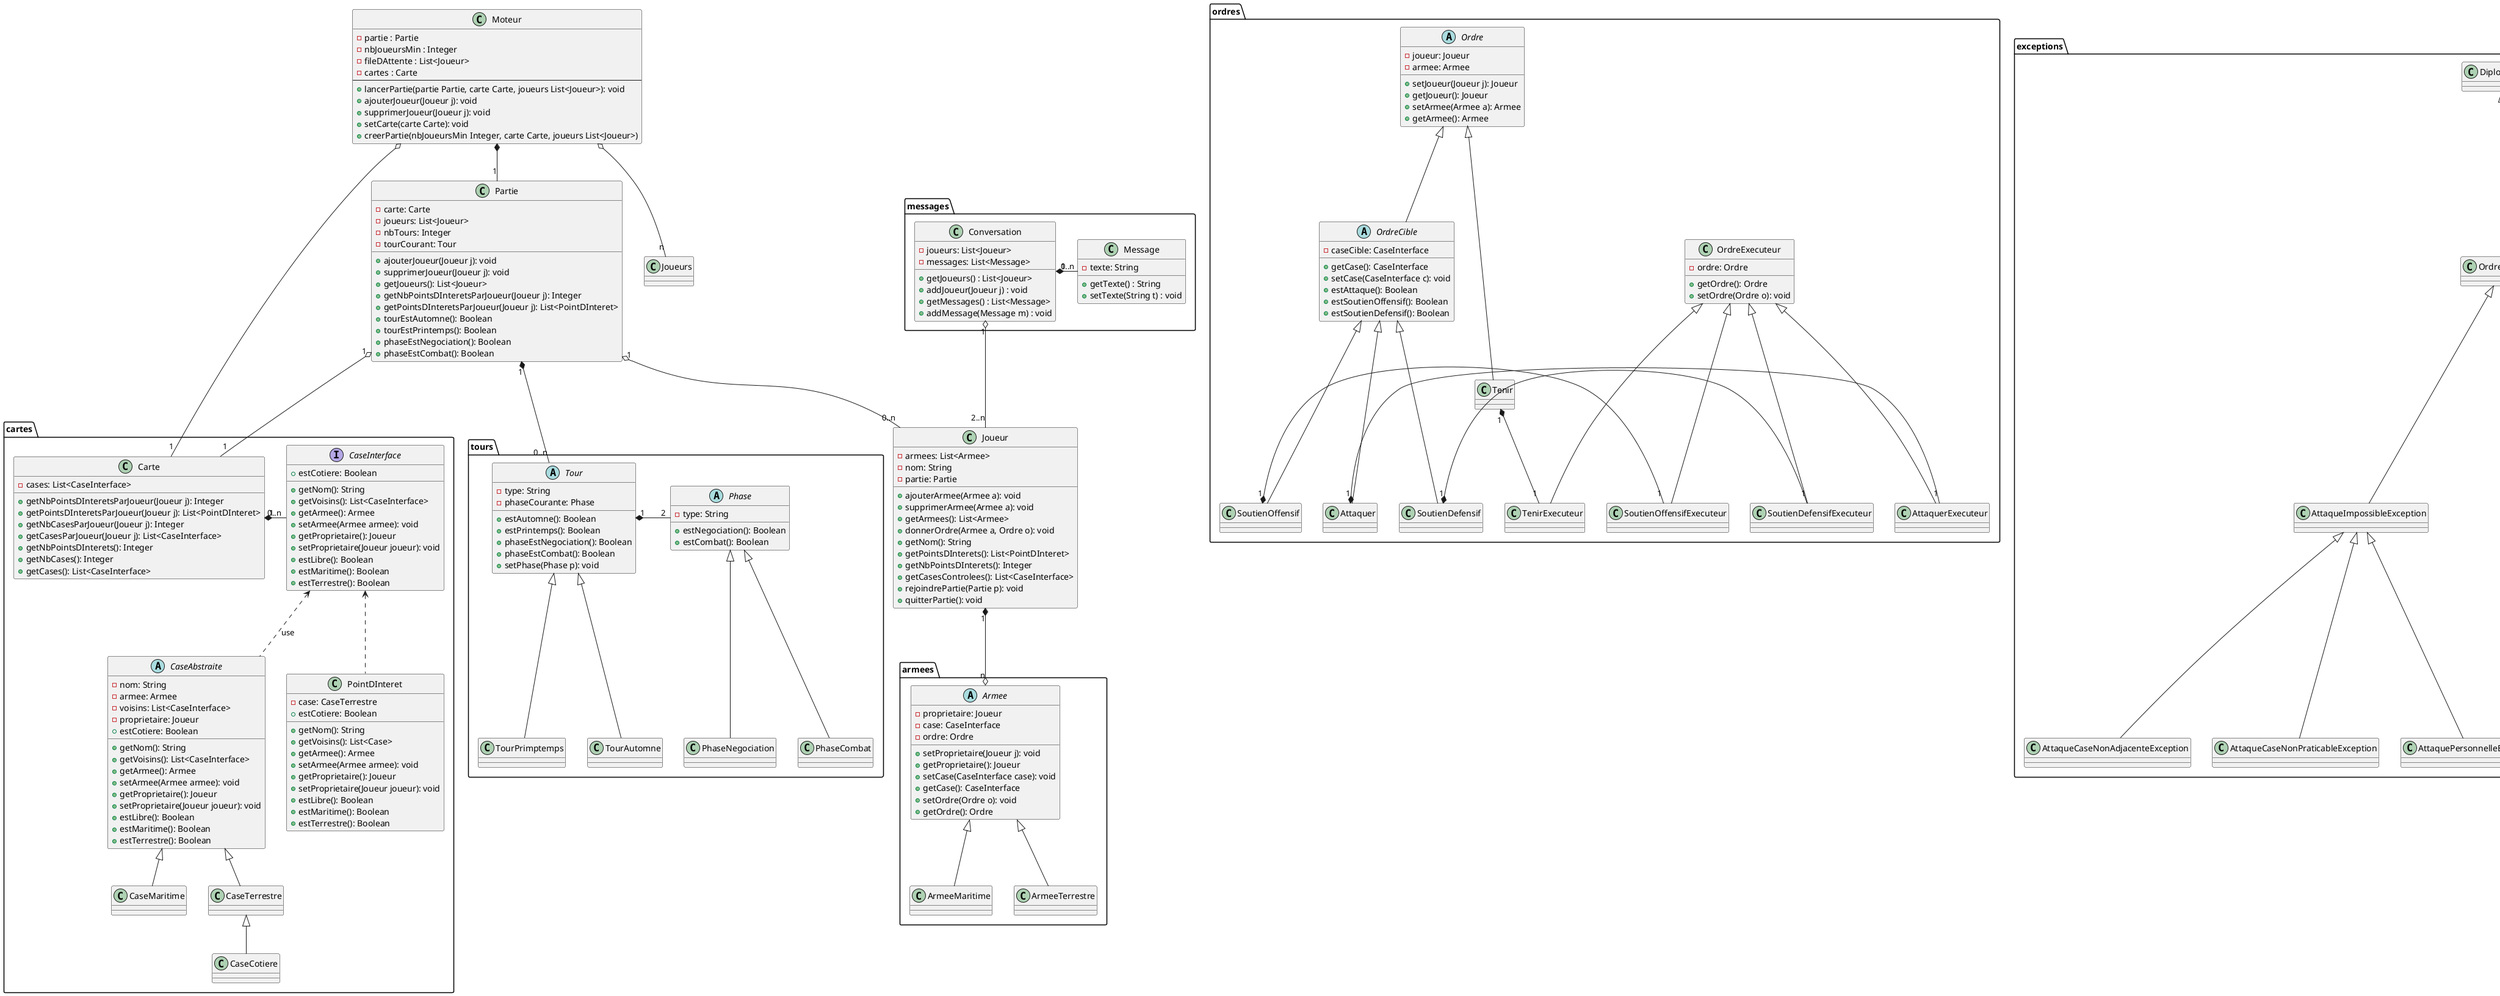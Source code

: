 @startuml

' Utilisez http://www.planttext.com/planttext pour compiler

skinparam shadowing false


package "exceptions" <<Folder>> {
	DiploException <|-- OrdreException
	OrdreException <|-- AttaqueImpossibleException
	OrdreException <|-- SoutienImpossibleException
	SoutienImpossibleException <|-- SoutienCaseNonAdjacenteException
	SoutienImpossibleException <|-- SoutienCaseNonPraticableException
	
	AttaqueImpossibleException <|-- AttaqueCaseNonAdjacenteException
	AttaqueImpossibleException <|-- AttaqueCaseNonPraticableException
	AttaqueImpossibleException <|-- AttaquePersonnelleException
}

package "armees" <<Folder>> {

	abstract Armee {
		- proprietaire: Joueur
		- case: CaseInterface
		- ordre: Ordre
		+ setProprietaire(Joueur j): void
		+ getProprietaire(): Joueur
		+ setCase(CaseInterface case): void
		+ getCase(): CaseInterface
		+ setOrdre(Ordre o): void
		+ getOrdre(): Ordre
	}


	Armee <|-- ArmeeMaritime
	Armee <|-- ArmeeTerrestre
}

package "cartes" <<Folder>> {

	class Carte {
		- cases: List<CaseInterface>
		+ getNbPointsDInteretsParJoueur(Joueur j): Integer
		+ getPointsDInteretsParJoueur(Joueur j): List<PointDInteret>
		+ getNbCasesParJoueur(Joueur j): Integer
		+ getCasesParJoueur(Joueur j): List<CaseInterface>
		+ getNbPointsDInterets(): Integer
		+ getNbCases(): Integer
		+ getCases(): List<CaseInterface>
	}

	interface CaseInterface {
		+ getNom(): String
		+ getVoisins(): List<CaseInterface>
		+ getArmee(): Armee
		+ setArmee(Armee armee): void
		+ getProprietaire(): Joueur
		+ setProprietaire(Joueur joueur): void
		+ estLibre(): Boolean
		+ estMaritime(): Boolean
		+ estCotiere: Boolean
		+ estTerrestre(): Boolean
	}
	
	abstract CaseAbstraite {
		- nom: String
		- armee: Armee
		- voisins: List<CaseInterface>
		- proprietaire: Joueur
		+ getNom(): String
		+ getVoisins(): List<CaseInterface>
		+ getArmee(): Armee
		+ setArmee(Armee armee): void
		+ getProprietaire(): Joueur
		+ setProprietaire(Joueur joueur): void
		+ estLibre(): Boolean
		+ estMaritime(): Boolean
		+ estCotiere: Boolean
		+ estTerrestre(): Boolean
	}

	class PointDInteret {
		- case: CaseTerrestre
		+ getNom(): String
		+ getVoisins(): List<Case>
		+ getArmee(): Armee
		+ setArmee(Armee armee): void
		+ getProprietaire(): Joueur
		+ setProprietaire(Joueur joueur): void
		+ estLibre(): Boolean
		+ estMaritime(): Boolean
		+ estCotiere: Boolean
		+ estTerrestre(): Boolean
	}

	Carte "1" *- "0..n" CaseInterface
	CaseInterface <.. CaseAbstraite : use
	CaseAbstraite <|-- CaseMaritime
	CaseAbstraite <|-- CaseTerrestre
	CaseTerrestre <|-- CaseCotiere
	CaseInterface <.. PointDInteret
}

package "ordres" <<Folder>> {

	abstract Ordre {
		- joueur: Joueur
		- armee: Armee
		+ setJoueur(Joueur j): Joueur
		+ getJoueur(): Joueur
		+ setArmee(Armee a): Armee
		+ getArmee(): Armee
	}

	abstract OrdreCible {
		- caseCible: CaseInterface
		+ getCase(): CaseInterface
		+ setCase(CaseInterface c): void
		+ estAttaque(): Boolean
		+ estSoutienOffensif(): Boolean
		+ estSoutienDefensif(): Boolean
	}

	Ordre <|-- OrdreCible
	Ordre <|-- Tenir

	OrdreCible <|-- SoutienOffensif
	OrdreCible <|-- SoutienDefensif
	OrdreCible <|-- Attaquer

	class OrdreExecuteur {
		- ordre: Ordre
		+ getOrdre(): Ordre
		+ setOrdre(Ordre o): void
	}

	OrdreExecuteur <|-- SoutienOffensifExecuteur
	OrdreExecuteur <|-- SoutienDefensifExecuteur
	OrdreExecuteur <|-- AttaquerExecuteur
	OrdreExecuteur <|-- TenirExecuteur

	SoutienOffensif "1" *- "1" SoutienOffensifExecuteur
	SoutienDefensif "1" *- "1" SoutienDefensifExecuteur
	Attaquer "1" *- "1" AttaquerExecuteur
	Tenir "1" *- "1" TenirExecuteur
}

package "tours" <<Folder>> {

	abstract Tour {
		- type: String
		- phaseCourante: Phase 
		+ estAutomne(): Boolean
		+ estPrintemps(): Boolean
		+ phaseEstNegociation(): Boolean
		+ phaseEstCombat(): Boolean
		+ setPhase(Phase p): void
	}

	abstract Phase {
		- type: String
		+ estNegociation(): Boolean
		+ estCombat(): Boolean
	}

	Tour <|-- TourPrimptemps
	Tour <|-- TourAutomne
	Tour "1" *- "2" Phase

	Phase <|-- PhaseNegociation
	Phase <|-- PhaseCombat
}

package "joueurs" <<Folder>> {
	class Joueur
}

package "messages" <<Folder>> {
	class Message {
		- texte: String
		+ getTexte() : String
		+ setTexte(String t) : void
	}

	class Conversation {
		- joueurs: List<Joueur>
		- messages: List<Message>
		+ getJoueurs() : List<Joueur>
		+ addJoueur(Joueur j) : void
		+ getMessages() : List<Message>
		+ addMessage(Message m) : void
	}

	Conversation "1" *- "0..n" Message
}

class Moteur {
    - partie : Partie
    - nbJoueursMin : Integer
    - fileDAttente : List<Joueur>
    - cartes : Carte
    --
    + lancerPartie(partie Partie, carte Carte, joueurs List<Joueur>): void
    + ajouterJoueur(Joueur j): void
    + supprimerJoueur(Joueur j): void 
    + setCarte(carte Carte): void
    + creerPartie(nbJoueursMin Integer, carte Carte, joueurs List<Joueur>)
}

class Partie {
	- carte: Carte
	- joueurs: List<Joueur>
	- nbTours: Integer
	- tourCourant: Tour
	+ ajouterJoueur(Joueur j): void
	+ supprimerJoueur(Joueur j): void
	+ getJoueurs(): List<Joueur>
	+ getNbPointsDInteretsParJoueur(Joueur j): Integer
	+ getPointsDInteretsParJoueur(Joueur j): List<PointDInteret>
	+ tourEstAutomne(): Boolean
	+ tourEstPrintemps(): Boolean
	+ phaseEstNegociation(): Boolean
	+ phaseEstCombat(): Boolean
}

class Joueur {
	- armees: List<Armee>
	- nom: String
	- partie: Partie
	+ ajouterArmee(Armee a): void
	+ supprimerArmee(Armee a): void
	+ getArmees(): List<Armee>
	+ donnerOrdre(Armee a, Ordre o): void
	+ getNom(): String
	+ getPointsDInterets(): List<PointDInteret>
	+ getNbPointsDInterets(): Integer
	+ getCasesControlees(): List<CaseInterface>
	+ rejoindrePartie(Partie p): void
	+ quitterPartie(): void
}

Joueur "1" *--o "n" Armee
Partie "1" *-- "0..n" Tour
Partie "1" o-- "0..n" Joueur
Conversation "1" o-- "2..n" Joueur

Partie "1" o-- "1" Carte

Moteur *-- "1" Partie
Moteur o-- "1" Carte
Moteur o-- "n" Joueurs


@enduml
